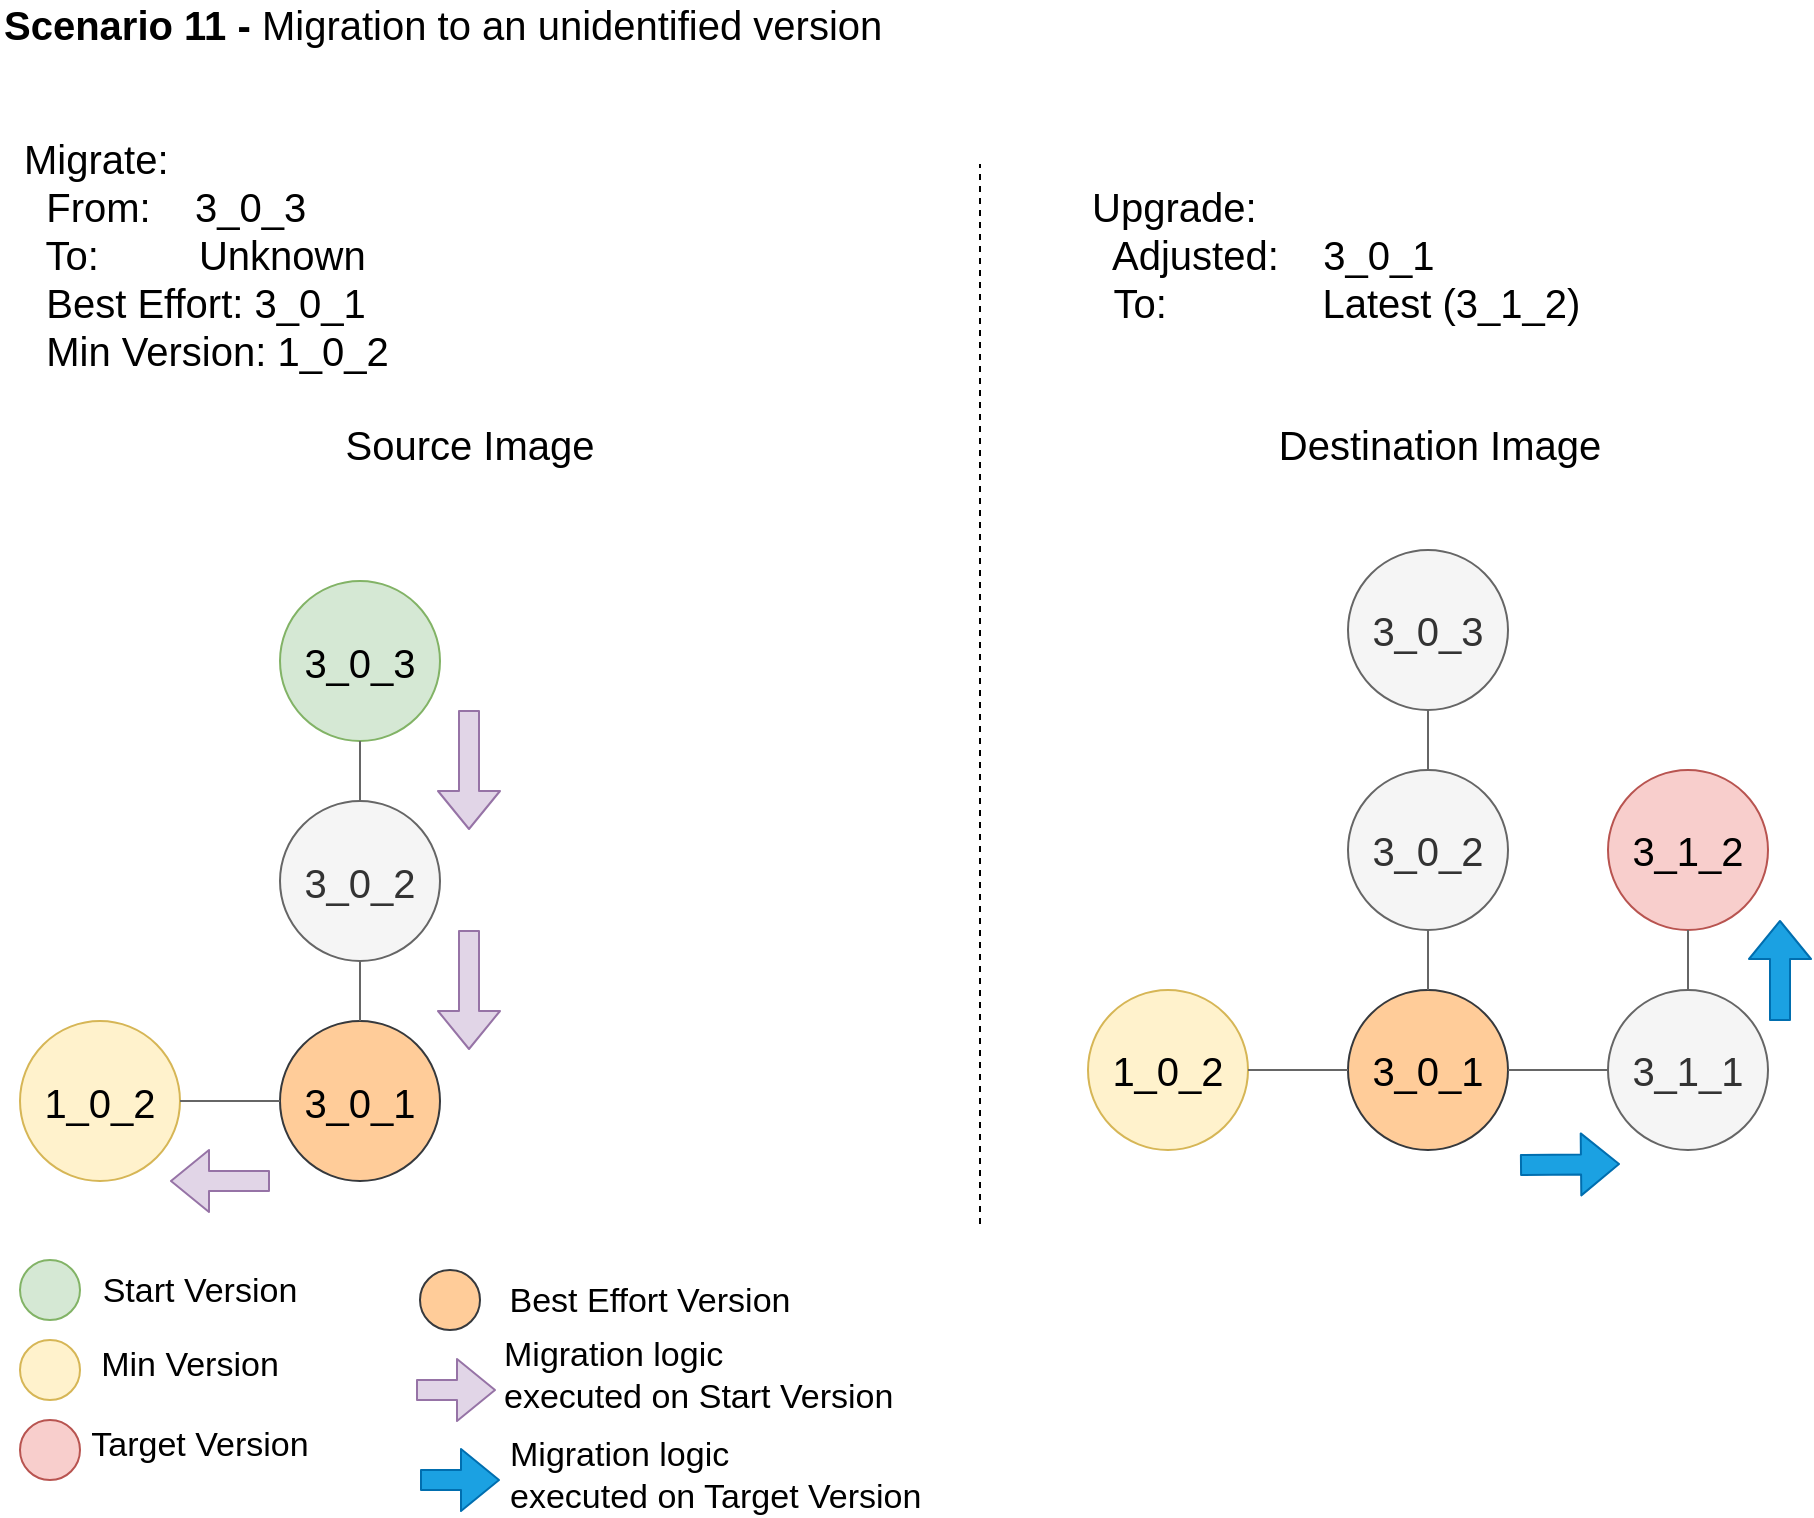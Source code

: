 <mxfile pages="1" version="11.2.5" type="device"><diagram id="9E1KUm-vGZgVrJ2iB9Vl" name="Page-1"><mxGraphModel dx="1422" dy="783" grid="1" gridSize="10" guides="1" tooltips="1" connect="1" arrows="1" fold="1" page="1" pageScale="1" pageWidth="1100" pageHeight="850" math="0" shadow="0"><root><mxCell id="0"/><mxCell id="1" parent="0"/><mxCell id="Z88FInItlsHQhRWIjukK-1" value="&lt;font style=&quot;font-size: 20px&quot;&gt;1_0_2&lt;/font&gt;" style="ellipse;whiteSpace=wrap;html=1;aspect=fixed;shadow=0;fillColor=#fff2cc;strokeColor=#d6b656;" parent="1" vertex="1"><mxGeometry x="40" y="558.5" width="80" height="80" as="geometry"/></mxCell><mxCell id="Z88FInItlsHQhRWIjukK-2" value="&lt;font style=&quot;font-size: 20px&quot;&gt;3_0_1&lt;/font&gt;" style="ellipse;whiteSpace=wrap;html=1;aspect=fixed;shadow=0;fillColor=#ffcc99;strokeColor=#36393d;" parent="1" vertex="1"><mxGeometry x="170" y="558.5" width="80" height="80" as="geometry"/></mxCell><mxCell id="Z88FInItlsHQhRWIjukK-17" value="" style="endArrow=none;html=1;entryX=0;entryY=0.5;entryDx=0;entryDy=0;exitX=1;exitY=0.5;exitDx=0;exitDy=0;fillColor=#f5f5f5;strokeColor=#666666;" parent="1" source="Z88FInItlsHQhRWIjukK-1" target="Z88FInItlsHQhRWIjukK-2" edge="1"><mxGeometry width="50" height="50" relative="1" as="geometry"><mxPoint x="40" y="708.5" as="sourcePoint"/><mxPoint x="90" y="658.5" as="targetPoint"/></mxGeometry></mxCell><mxCell id="Z88FInItlsHQhRWIjukK-38" value="&lt;font style=&quot;font-size: 20px&quot;&gt;Migrate:&lt;br&gt;&amp;nbsp; From:&amp;nbsp; &amp;nbsp; 3_0_3&lt;br&gt;&amp;nbsp; To:&amp;nbsp; &amp;nbsp; &amp;nbsp; &amp;nbsp; &amp;nbsp;Unknown&lt;br&gt;&amp;nbsp; Best Effort: 3_0_1&lt;br&gt;&amp;nbsp; Min Version: 1_0_2&lt;br&gt;&lt;/font&gt;" style="text;html=1;strokeColor=none;fillColor=none;align=left;verticalAlign=middle;whiteSpace=wrap;rounded=0;shadow=0;" parent="1" vertex="1"><mxGeometry x="40" y="130" width="250" height="90" as="geometry"/></mxCell><mxCell id="_29eCQXTMizmnTovHkQx-1" value="&lt;font style=&quot;font-size: 20px&quot;&gt;1_0_2&lt;/font&gt;" style="ellipse;whiteSpace=wrap;html=1;aspect=fixed;shadow=0;fillColor=#fff2cc;strokeColor=#d6b656;" parent="1" vertex="1"><mxGeometry x="574" y="543" width="80" height="80" as="geometry"/></mxCell><mxCell id="_29eCQXTMizmnTovHkQx-2" value="&lt;font style=&quot;font-size: 20px&quot;&gt;3_0_1&lt;/font&gt;" style="ellipse;whiteSpace=wrap;html=1;aspect=fixed;shadow=0;fillColor=#ffcc99;strokeColor=#36393d;" parent="1" vertex="1"><mxGeometry x="704" y="543" width="80" height="80" as="geometry"/></mxCell><mxCell id="_29eCQXTMizmnTovHkQx-3" value="&lt;font style=&quot;font-size: 20px&quot;&gt;3_1_1&lt;/font&gt;" style="ellipse;whiteSpace=wrap;html=1;aspect=fixed;shadow=0;fillColor=#f5f5f5;strokeColor=#666666;fontColor=#333333;" parent="1" vertex="1"><mxGeometry x="834" y="543" width="80" height="80" as="geometry"/></mxCell><mxCell id="_29eCQXTMizmnTovHkQx-4" value="&lt;font style=&quot;font-size: 20px&quot;&gt;3_0_2&lt;/font&gt;" style="ellipse;whiteSpace=wrap;html=1;aspect=fixed;shadow=0;fillColor=#f5f5f5;strokeColor=#666666;fontColor=#333333;" parent="1" vertex="1"><mxGeometry x="704" y="433" width="80" height="80" as="geometry"/></mxCell><mxCell id="_29eCQXTMizmnTovHkQx-5" value="&lt;font style=&quot;font-size: 20px&quot;&gt;3_0_3&lt;/font&gt;" style="ellipse;whiteSpace=wrap;html=1;aspect=fixed;shadow=0;fillColor=#f5f5f5;strokeColor=#666666;fontColor=#333333;" parent="1" vertex="1"><mxGeometry x="704" y="323" width="80" height="80" as="geometry"/></mxCell><mxCell id="_29eCQXTMizmnTovHkQx-6" value="&lt;font style=&quot;font-size: 20px&quot;&gt;3_1_2&lt;/font&gt;" style="ellipse;whiteSpace=wrap;html=1;aspect=fixed;shadow=0;fillColor=#f8cecc;strokeColor=#b85450;" parent="1" vertex="1"><mxGeometry x="834" y="433" width="80" height="80" as="geometry"/></mxCell><mxCell id="_29eCQXTMizmnTovHkQx-9" value="" style="endArrow=none;html=1;entryX=0;entryY=0.5;entryDx=0;entryDy=0;exitX=1;exitY=0.5;exitDx=0;exitDy=0;fillColor=#f5f5f5;strokeColor=#666666;" parent="1" source="_29eCQXTMizmnTovHkQx-1" target="_29eCQXTMizmnTovHkQx-2" edge="1"><mxGeometry width="50" height="50" relative="1" as="geometry"><mxPoint x="574" y="693" as="sourcePoint"/><mxPoint x="624" y="643" as="targetPoint"/></mxGeometry></mxCell><mxCell id="_29eCQXTMizmnTovHkQx-10" value="" style="endArrow=none;html=1;entryX=0;entryY=0.5;entryDx=0;entryDy=0;exitX=1;exitY=0.5;exitDx=0;exitDy=0;fillColor=#f5f5f5;strokeColor=#666666;" parent="1" source="_29eCQXTMizmnTovHkQx-2" target="_29eCQXTMizmnTovHkQx-3" edge="1"><mxGeometry width="50" height="50" relative="1" as="geometry"><mxPoint x="849" y="663" as="sourcePoint"/><mxPoint x="899" y="663" as="targetPoint"/></mxGeometry></mxCell><mxCell id="_29eCQXTMizmnTovHkQx-11" value="" style="endArrow=none;html=1;entryX=0.5;entryY=0;entryDx=0;entryDy=0;exitX=0.5;exitY=1;exitDx=0;exitDy=0;fillColor=#f5f5f5;strokeColor=#666666;" parent="1" source="_29eCQXTMizmnTovHkQx-4" target="_29eCQXTMizmnTovHkQx-2" edge="1"><mxGeometry width="50" height="50" relative="1" as="geometry"><mxPoint x="774" y="523" as="sourcePoint"/><mxPoint x="824" y="523" as="targetPoint"/></mxGeometry></mxCell><mxCell id="_29eCQXTMizmnTovHkQx-12" value="" style="endArrow=none;html=1;entryX=0.5;entryY=1;entryDx=0;entryDy=0;exitX=0.5;exitY=0;exitDx=0;exitDy=0;fillColor=#f5f5f5;strokeColor=#666666;" parent="1" source="_29eCQXTMizmnTovHkQx-4" target="_29eCQXTMizmnTovHkQx-5" edge="1"><mxGeometry width="50" height="50" relative="1" as="geometry"><mxPoint x="634" y="453" as="sourcePoint"/><mxPoint x="684" y="453" as="targetPoint"/></mxGeometry></mxCell><mxCell id="_29eCQXTMizmnTovHkQx-15" value="" style="endArrow=none;html=1;entryX=0.5;entryY=0;entryDx=0;entryDy=0;exitX=0.5;exitY=1;exitDx=0;exitDy=0;fillColor=#f5f5f5;strokeColor=#666666;" parent="1" source="_29eCQXTMizmnTovHkQx-6" target="_29eCQXTMizmnTovHkQx-3" edge="1"><mxGeometry width="50" height="50" relative="1" as="geometry"><mxPoint x="754" y="683" as="sourcePoint"/><mxPoint x="804" y="683" as="targetPoint"/></mxGeometry></mxCell><mxCell id="_29eCQXTMizmnTovHkQx-17" value="&lt;font style=&quot;font-size: 20px&quot;&gt;Upgrade:&lt;br&gt;&amp;nbsp; Adjusted:&amp;nbsp; &amp;nbsp; 3_0_1&lt;br&gt;&amp;nbsp; To:&amp;nbsp; &amp;nbsp; &amp;nbsp; &amp;nbsp; &amp;nbsp; &amp;nbsp; &amp;nbsp; Latest (3_1_2)&lt;br&gt;&lt;/font&gt;" style="text;html=1;strokeColor=none;fillColor=none;align=left;verticalAlign=middle;whiteSpace=wrap;rounded=0;shadow=0;" parent="1" vertex="1"><mxGeometry x="574" y="130" width="286" height="90" as="geometry"/></mxCell><mxCell id="_29eCQXTMizmnTovHkQx-24" value="" style="shape=flexArrow;endArrow=classic;html=1;fillColor=#1ba1e2;strokeColor=#006EAF;" parent="1" edge="1"><mxGeometry width="50" height="50" relative="1" as="geometry"><mxPoint x="790" y="630.5" as="sourcePoint"/><mxPoint x="840" y="630" as="targetPoint"/></mxGeometry></mxCell><mxCell id="_29eCQXTMizmnTovHkQx-30" value="" style="endArrow=none;dashed=1;html=1;" parent="1" edge="1"><mxGeometry width="50" height="50" relative="1" as="geometry"><mxPoint x="520" y="660" as="sourcePoint"/><mxPoint x="520" y="130" as="targetPoint"/></mxGeometry></mxCell><mxCell id="_29eCQXTMizmnTovHkQx-31" value="&lt;font style=&quot;font-size: 20px&quot;&gt;Source Image&lt;/font&gt;" style="text;html=1;strokeColor=none;fillColor=none;align=center;verticalAlign=middle;whiteSpace=wrap;rounded=0;shadow=0;dashed=1;" parent="1" vertex="1"><mxGeometry x="190" y="260" width="150" height="20" as="geometry"/></mxCell><mxCell id="_29eCQXTMizmnTovHkQx-32" value="&lt;font style=&quot;font-size: 20px&quot;&gt;Destination Image&lt;/font&gt;" style="text;html=1;strokeColor=none;fillColor=none;align=center;verticalAlign=middle;whiteSpace=wrap;rounded=0;shadow=0;dashed=1;" parent="1" vertex="1"><mxGeometry x="660" y="260" width="180" height="20" as="geometry"/></mxCell><mxCell id="RlBO0T4nY8zLXsTE9Msw-1" value="&lt;font style=&quot;font-size: 20px&quot;&gt;3_0_2&lt;/font&gt;" style="ellipse;whiteSpace=wrap;html=1;aspect=fixed;shadow=0;fillColor=#f5f5f5;strokeColor=#666666;fontColor=#333333;" parent="1" vertex="1"><mxGeometry x="170" y="448.5" width="80" height="80" as="geometry"/></mxCell><mxCell id="RlBO0T4nY8zLXsTE9Msw-2" value="&lt;font style=&quot;font-size: 20px&quot;&gt;3_0_3&lt;/font&gt;" style="ellipse;whiteSpace=wrap;html=1;aspect=fixed;shadow=0;fillColor=#d5e8d4;strokeColor=#82b366;" parent="1" vertex="1"><mxGeometry x="170" y="338.5" width="80" height="80" as="geometry"/></mxCell><mxCell id="RlBO0T4nY8zLXsTE9Msw-6" value="" style="endArrow=none;html=1;entryX=0.5;entryY=0;entryDx=0;entryDy=0;exitX=0.5;exitY=1;exitDx=0;exitDy=0;fillColor=#f5f5f5;strokeColor=#666666;" parent="1" source="RlBO0T4nY8zLXsTE9Msw-2" target="RlBO0T4nY8zLXsTE9Msw-1" edge="1"><mxGeometry width="50" height="50" relative="1" as="geometry"><mxPoint x="130" y="608.5" as="sourcePoint"/><mxPoint x="180" y="608.5" as="targetPoint"/></mxGeometry></mxCell><mxCell id="RlBO0T4nY8zLXsTE9Msw-7" value="" style="endArrow=none;html=1;entryX=0.5;entryY=0;entryDx=0;entryDy=0;exitX=0.5;exitY=1;exitDx=0;exitDy=0;fillColor=#f5f5f5;strokeColor=#666666;" parent="1" source="RlBO0T4nY8zLXsTE9Msw-1" target="Z88FInItlsHQhRWIjukK-2" edge="1"><mxGeometry width="50" height="50" relative="1" as="geometry"><mxPoint x="310" y="473" as="sourcePoint"/><mxPoint x="310" y="503" as="targetPoint"/></mxGeometry></mxCell><mxCell id="RlBO0T4nY8zLXsTE9Msw-9" value="" style="shape=flexArrow;endArrow=classic;html=1;fillColor=#e1d5e7;strokeColor=#9673a6;" parent="1" edge="1"><mxGeometry width="50" height="50" relative="1" as="geometry"><mxPoint x="264.5" y="513" as="sourcePoint"/><mxPoint x="264.5" y="573" as="targetPoint"/></mxGeometry></mxCell><mxCell id="RlBO0T4nY8zLXsTE9Msw-10" value="" style="shape=flexArrow;endArrow=classic;html=1;fillColor=#e1d5e7;strokeColor=#9673a6;" parent="1" edge="1"><mxGeometry width="50" height="50" relative="1" as="geometry"><mxPoint x="264.5" y="403" as="sourcePoint"/><mxPoint x="264.5" y="463" as="targetPoint"/></mxGeometry></mxCell><mxCell id="QD2X2YRfZnpFsbExGkJg-1" value="" style="shape=flexArrow;endArrow=classic;html=1;fillColor=#1ba1e2;strokeColor=#006EAF;" parent="1" edge="1"><mxGeometry width="50" height="50" relative="1" as="geometry"><mxPoint x="920" y="558.5" as="sourcePoint"/><mxPoint x="920" y="508" as="targetPoint"/></mxGeometry></mxCell><mxCell id="oX5ZxH47Q00fmtTwj9m2-3" value="" style="ellipse;whiteSpace=wrap;html=1;aspect=fixed;fillColor=#d5e8d4;strokeColor=#82b366;" parent="1" vertex="1"><mxGeometry x="40" y="678" width="30" height="30" as="geometry"/></mxCell><mxCell id="oX5ZxH47Q00fmtTwj9m2-4" value="Start Version" style="text;html=1;strokeColor=none;fillColor=none;align=center;verticalAlign=middle;whiteSpace=wrap;rounded=0;fontSize=17;" parent="1" vertex="1"><mxGeometry x="80" y="676" width="100" height="35" as="geometry"/></mxCell><mxCell id="oX5ZxH47Q00fmtTwj9m2-5" value="" style="ellipse;whiteSpace=wrap;html=1;aspect=fixed;fillColor=#fff2cc;strokeColor=#d6b656;" parent="1" vertex="1"><mxGeometry x="40" y="718" width="30" height="30" as="geometry"/></mxCell><mxCell id="oX5ZxH47Q00fmtTwj9m2-6" value="Min Version" style="text;html=1;strokeColor=none;fillColor=none;align=center;verticalAlign=middle;whiteSpace=wrap;rounded=0;fontSize=17;" parent="1" vertex="1"><mxGeometry x="70" y="713" width="110" height="35" as="geometry"/></mxCell><mxCell id="oX5ZxH47Q00fmtTwj9m2-7" value="" style="ellipse;whiteSpace=wrap;html=1;aspect=fixed;fillColor=#f8cecc;strokeColor=#b85450;" parent="1" vertex="1"><mxGeometry x="40" y="758" width="30" height="30" as="geometry"/></mxCell><mxCell id="oX5ZxH47Q00fmtTwj9m2-8" value="Target Version" style="text;html=1;strokeColor=none;fillColor=none;align=center;verticalAlign=middle;whiteSpace=wrap;rounded=0;fontSize=17;" parent="1" vertex="1"><mxGeometry x="70" y="753" width="120" height="35" as="geometry"/></mxCell><mxCell id="oX5ZxH47Q00fmtTwj9m2-9" value="" style="shape=flexArrow;endArrow=classic;html=1;fillColor=#e1d5e7;strokeColor=#9673a6;width=10;endSize=6;" parent="1" edge="1"><mxGeometry width="50" height="50" relative="1" as="geometry"><mxPoint x="238" y="743" as="sourcePoint"/><mxPoint x="278" y="743" as="targetPoint"/></mxGeometry></mxCell><mxCell id="oX5ZxH47Q00fmtTwj9m2-10" value="Migration logic &lt;br&gt;executed on Start Version" style="text;html=1;strokeColor=none;fillColor=none;align=left;verticalAlign=middle;whiteSpace=wrap;rounded=0;fontSize=17;" parent="1" vertex="1"><mxGeometry x="280" y="718" width="310" height="35" as="geometry"/></mxCell><mxCell id="oX5ZxH47Q00fmtTwj9m2-11" value="" style="shape=flexArrow;endArrow=classic;html=1;fillColor=#1ba1e2;strokeColor=#006EAF;" parent="1" edge="1"><mxGeometry width="50" height="50" relative="1" as="geometry"><mxPoint x="240" y="788" as="sourcePoint"/><mxPoint x="280" y="788" as="targetPoint"/></mxGeometry></mxCell><mxCell id="oX5ZxH47Q00fmtTwj9m2-12" value="Migration logic &lt;br&gt;executed on Target Version" style="text;html=1;strokeColor=none;fillColor=none;align=left;verticalAlign=middle;whiteSpace=wrap;rounded=0;fontSize=17;" parent="1" vertex="1"><mxGeometry x="283" y="768" width="310" height="35" as="geometry"/></mxCell><mxCell id="oX5ZxH47Q00fmtTwj9m2-13" value="" style="ellipse;whiteSpace=wrap;html=1;aspect=fixed;fillColor=#ffcc99;strokeColor=#36393d;" parent="1" vertex="1"><mxGeometry x="240" y="683" width="30" height="30" as="geometry"/></mxCell><mxCell id="oX5ZxH47Q00fmtTwj9m2-14" value="Best Effort Version" style="text;html=1;strokeColor=none;fillColor=none;align=center;verticalAlign=middle;whiteSpace=wrap;rounded=0;fontSize=17;" parent="1" vertex="1"><mxGeometry x="280" y="681" width="150" height="35" as="geometry"/></mxCell><mxCell id="bJk-NV3cA5oHazCUQY20-1" value="" style="shape=flexArrow;endArrow=classic;html=1;fillColor=#e1d5e7;strokeColor=#9673a6;" parent="1" edge="1"><mxGeometry width="50" height="50" relative="1" as="geometry"><mxPoint x="165" y="638.5" as="sourcePoint"/><mxPoint x="115" y="638.5" as="targetPoint"/></mxGeometry></mxCell><mxCell id="bJk-NV3cA5oHazCUQY20-2" value="&lt;font style=&quot;font-size: 20px&quot;&gt;&lt;b&gt;Scenario 11 - &lt;/b&gt;Migration to an unidentified version&lt;/font&gt;" style="text;html=1;strokeColor=none;fillColor=none;align=left;verticalAlign=middle;whiteSpace=wrap;rounded=0;" parent="1" vertex="1"><mxGeometry x="30" y="50" width="820" height="20" as="geometry"/></mxCell></root></mxGraphModel></diagram></mxfile>